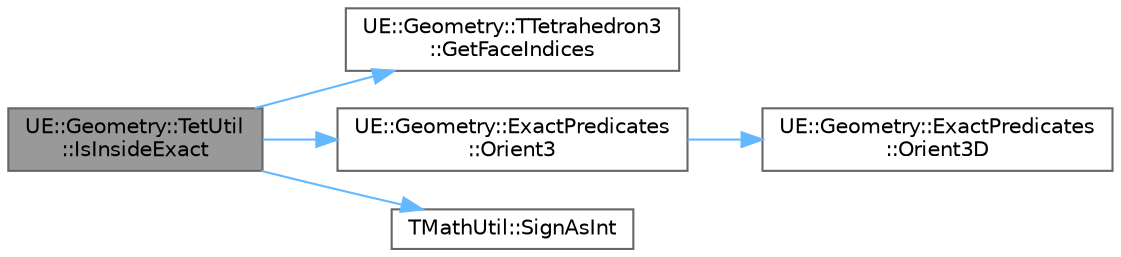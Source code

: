 digraph "UE::Geometry::TetUtil::IsInsideExact"
{
 // INTERACTIVE_SVG=YES
 // LATEX_PDF_SIZE
  bgcolor="transparent";
  edge [fontname=Helvetica,fontsize=10,labelfontname=Helvetica,labelfontsize=10];
  node [fontname=Helvetica,fontsize=10,shape=box,height=0.2,width=0.4];
  rankdir="LR";
  Node1 [id="Node000001",label="UE::Geometry::TetUtil\l::IsInsideExact",height=0.2,width=0.4,color="gray40", fillcolor="grey60", style="filled", fontcolor="black",tooltip=" "];
  Node1 -> Node2 [id="edge1_Node000001_Node000002",color="steelblue1",style="solid",tooltip=" "];
  Node2 [id="Node000002",label="UE::Geometry::TTetrahedron3\l::GetFaceIndices",height=0.2,width=0.4,color="grey40", fillcolor="white", style="filled",URL="$db/da7/structUE_1_1Geometry_1_1TTetrahedron3.html#a0127e59d373703fe25aedb53068765b4",tooltip=" "];
  Node1 -> Node3 [id="edge2_Node000001_Node000003",color="steelblue1",style="solid",tooltip=" "];
  Node3 [id="Node000003",label="UE::Geometry::ExactPredicates\l::Orient3",height=0.2,width=0.4,color="grey40", fillcolor="white", style="filled",URL="$d8/d6f/namespaceUE_1_1Geometry_1_1ExactPredicates.html#a256a7f544aa77828f659a7098342334f",tooltip="TVector-only version that can run in float or double."];
  Node3 -> Node4 [id="edge3_Node000003_Node000004",color="steelblue1",style="solid",tooltip=" "];
  Node4 [id="Node000004",label="UE::Geometry::ExactPredicates\l::Orient3D",height=0.2,width=0.4,color="grey40", fillcolor="white", style="filled",URL="$d8/d6f/namespaceUE_1_1Geometry_1_1ExactPredicates.html#ad46a5c4512cdc142f62612429ceb6223",tooltip=" "];
  Node1 -> Node5 [id="edge4_Node000001_Node000005",color="steelblue1",style="solid",tooltip=" "];
  Node5 [id="Node000005",label="TMathUtil::SignAsInt",height=0.2,width=0.4,color="grey40", fillcolor="white", style="filled",URL="$df/d8b/classTMathUtil.html#ab31e0ca2483f6867b148bd5d9944bc1a",tooltip=" "];
}

